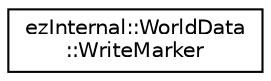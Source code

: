 digraph "Graphical Class Hierarchy"
{
 // LATEX_PDF_SIZE
  edge [fontname="Helvetica",fontsize="10",labelfontname="Helvetica",labelfontsize="10"];
  node [fontname="Helvetica",fontsize="10",shape=record];
  rankdir="LR";
  Node0 [label="ezInternal::WorldData\l::WriteMarker",height=0.2,width=0.4,color="black", fillcolor="white", style="filled",URL="$d8/dc8/classez_internal_1_1_world_data_1_1_write_marker.htm",tooltip=" "];
}
